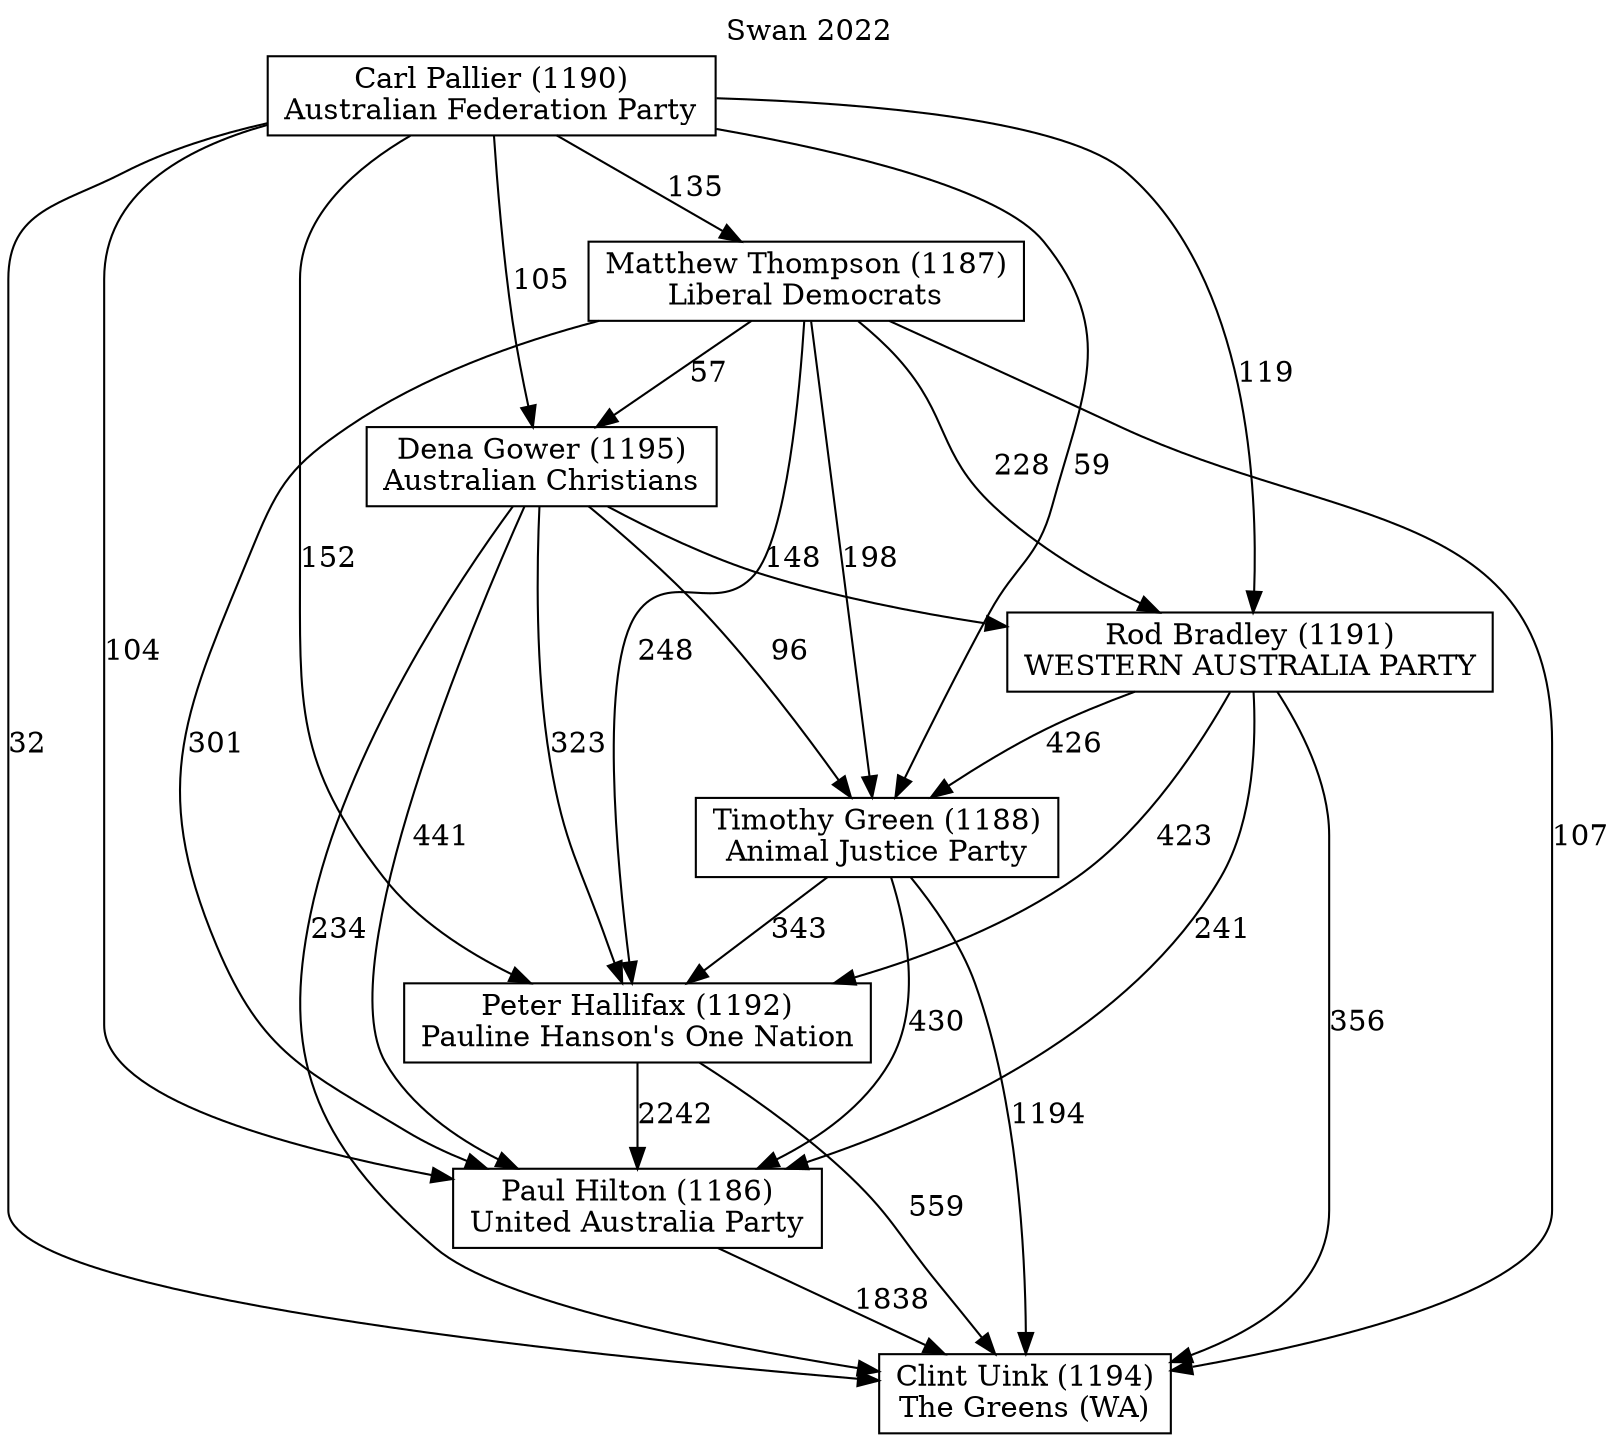 // House preference flow
digraph "Clint Uink (1194)_Swan_2022" {
	graph [label="Swan 2022" labelloc=t mclimit=10]
	node [shape=box]
	"Carl Pallier (1190)" [label="Carl Pallier (1190)
Australian Federation Party"]
	"Clint Uink (1194)" [label="Clint Uink (1194)
The Greens (WA)"]
	"Dena Gower (1195)" [label="Dena Gower (1195)
Australian Christians"]
	"Matthew Thompson (1187)" [label="Matthew Thompson (1187)
Liberal Democrats"]
	"Paul Hilton (1186)" [label="Paul Hilton (1186)
United Australia Party"]
	"Peter Hallifax (1192)" [label="Peter Hallifax (1192)
Pauline Hanson's One Nation"]
	"Rod Bradley (1191)" [label="Rod Bradley (1191)
WESTERN AUSTRALIA PARTY"]
	"Timothy Green (1188)" [label="Timothy Green (1188)
Animal Justice Party"]
	"Carl Pallier (1190)" -> "Clint Uink (1194)" [label=32]
	"Carl Pallier (1190)" -> "Dena Gower (1195)" [label=105]
	"Carl Pallier (1190)" -> "Matthew Thompson (1187)" [label=135]
	"Carl Pallier (1190)" -> "Paul Hilton (1186)" [label=104]
	"Carl Pallier (1190)" -> "Peter Hallifax (1192)" [label=152]
	"Carl Pallier (1190)" -> "Rod Bradley (1191)" [label=119]
	"Carl Pallier (1190)" -> "Timothy Green (1188)" [label=59]
	"Dena Gower (1195)" -> "Clint Uink (1194)" [label=234]
	"Dena Gower (1195)" -> "Paul Hilton (1186)" [label=441]
	"Dena Gower (1195)" -> "Peter Hallifax (1192)" [label=323]
	"Dena Gower (1195)" -> "Rod Bradley (1191)" [label=148]
	"Dena Gower (1195)" -> "Timothy Green (1188)" [label=96]
	"Matthew Thompson (1187)" -> "Clint Uink (1194)" [label=107]
	"Matthew Thompson (1187)" -> "Dena Gower (1195)" [label=57]
	"Matthew Thompson (1187)" -> "Paul Hilton (1186)" [label=301]
	"Matthew Thompson (1187)" -> "Peter Hallifax (1192)" [label=248]
	"Matthew Thompson (1187)" -> "Rod Bradley (1191)" [label=228]
	"Matthew Thompson (1187)" -> "Timothy Green (1188)" [label=198]
	"Paul Hilton (1186)" -> "Clint Uink (1194)" [label=1838]
	"Peter Hallifax (1192)" -> "Clint Uink (1194)" [label=559]
	"Peter Hallifax (1192)" -> "Paul Hilton (1186)" [label=2242]
	"Rod Bradley (1191)" -> "Clint Uink (1194)" [label=356]
	"Rod Bradley (1191)" -> "Paul Hilton (1186)" [label=241]
	"Rod Bradley (1191)" -> "Peter Hallifax (1192)" [label=423]
	"Rod Bradley (1191)" -> "Timothy Green (1188)" [label=426]
	"Timothy Green (1188)" -> "Clint Uink (1194)" [label=1194]
	"Timothy Green (1188)" -> "Paul Hilton (1186)" [label=430]
	"Timothy Green (1188)" -> "Peter Hallifax (1192)" [label=343]
}
